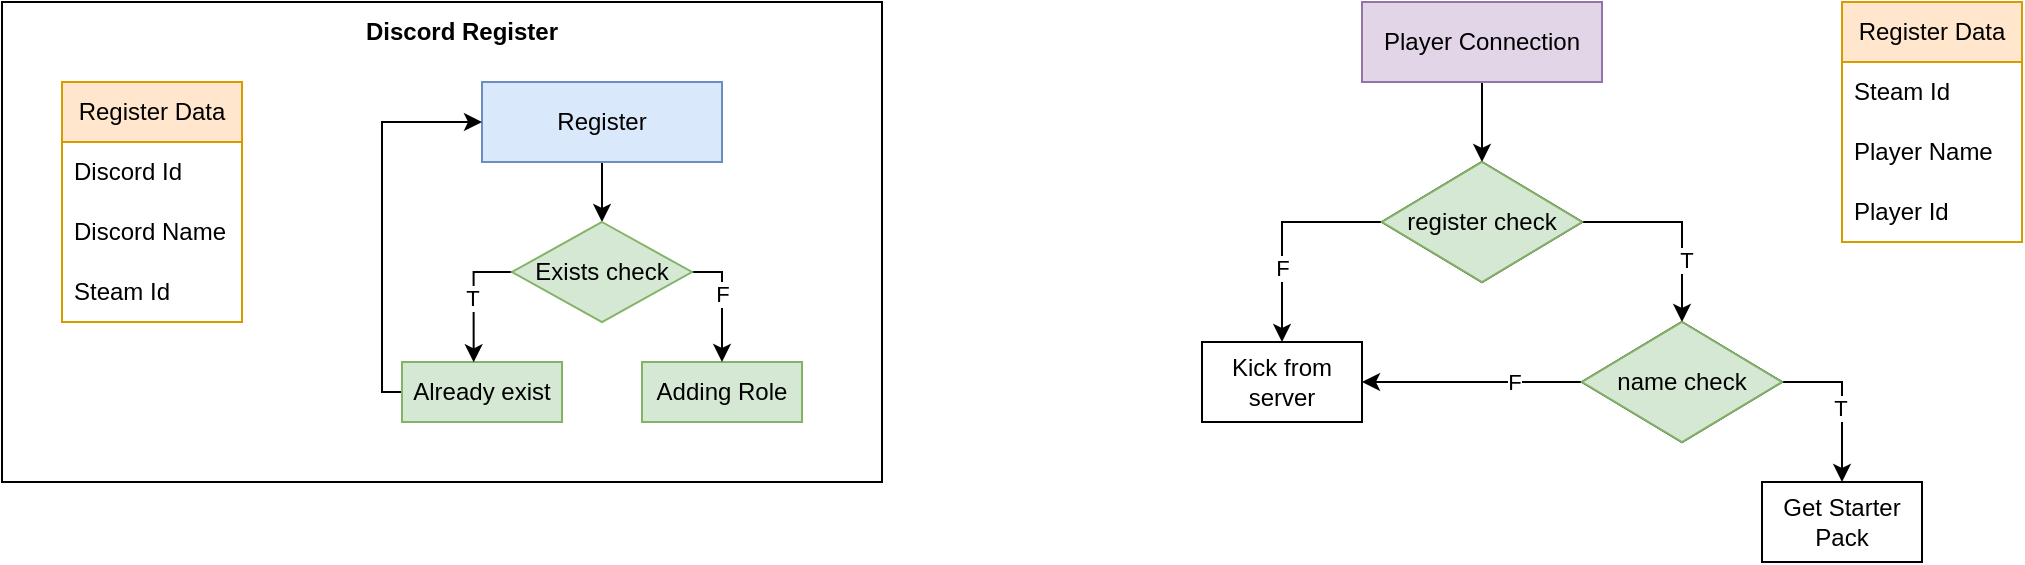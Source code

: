 <mxfile version="21.5.2" type="github">
  <diagram name="Page-1" id="mlCE6Rt0msktbBBOM9ru">
    <mxGraphModel dx="819" dy="453" grid="1" gridSize="10" guides="1" tooltips="1" connect="1" arrows="1" fold="1" page="1" pageScale="1" pageWidth="4000" pageHeight="4000" math="0" shadow="0">
      <root>
        <mxCell id="0" />
        <mxCell id="1" parent="0" />
        <mxCell id="4IYZVChcHkXUuiJdIHGn-1" value="" style="rounded=0;whiteSpace=wrap;html=1;" vertex="1" parent="1">
          <mxGeometry x="80" y="240" width="440" height="240" as="geometry" />
        </mxCell>
        <mxCell id="CM7IQyil9puvrMDNJilN-12" style="edgeStyle=orthogonalEdgeStyle;rounded=0;orthogonalLoop=1;jettySize=auto;html=1;entryX=0.5;entryY=0;entryDx=0;entryDy=0;" parent="1" source="CM7IQyil9puvrMDNJilN-1" target="CM7IQyil9puvrMDNJilN-11" edge="1">
          <mxGeometry relative="1" as="geometry" />
        </mxCell>
        <mxCell id="CM7IQyil9puvrMDNJilN-1" value="Register" style="rounded=0;whiteSpace=wrap;html=1;fillColor=#dae8fc;strokeColor=#6c8ebf;" parent="1" vertex="1">
          <mxGeometry x="320" y="280" width="120" height="40" as="geometry" />
        </mxCell>
        <mxCell id="CM7IQyil9puvrMDNJilN-2" value="Register Data" style="swimlane;fontStyle=0;childLayout=stackLayout;horizontal=1;startSize=30;horizontalStack=0;resizeParent=1;resizeParentMax=0;resizeLast=0;collapsible=1;marginBottom=0;whiteSpace=wrap;html=1;fillColor=#ffe6cc;strokeColor=#d79b00;" parent="1" vertex="1">
          <mxGeometry x="110" y="280" width="90" height="120" as="geometry" />
        </mxCell>
        <mxCell id="CM7IQyil9puvrMDNJilN-3" value="Discord Id" style="text;strokeColor=none;fillColor=none;align=left;verticalAlign=middle;spacingLeft=4;spacingRight=4;overflow=hidden;points=[[0,0.5],[1,0.5]];portConstraint=eastwest;rotatable=0;whiteSpace=wrap;html=1;" parent="CM7IQyil9puvrMDNJilN-2" vertex="1">
          <mxGeometry y="30" width="90" height="30" as="geometry" />
        </mxCell>
        <mxCell id="CM7IQyil9puvrMDNJilN-5" value="Discord Name" style="text;strokeColor=none;fillColor=none;align=left;verticalAlign=middle;spacingLeft=4;spacingRight=4;overflow=hidden;points=[[0,0.5],[1,0.5]];portConstraint=eastwest;rotatable=0;whiteSpace=wrap;html=1;" parent="CM7IQyil9puvrMDNJilN-2" vertex="1">
          <mxGeometry y="60" width="90" height="30" as="geometry" />
        </mxCell>
        <mxCell id="CM7IQyil9puvrMDNJilN-6" value="Steam Id" style="text;strokeColor=none;fillColor=none;align=left;verticalAlign=middle;spacingLeft=4;spacingRight=4;overflow=hidden;points=[[0,0.5],[1,0.5]];portConstraint=eastwest;rotatable=0;whiteSpace=wrap;html=1;" parent="CM7IQyil9puvrMDNJilN-2" vertex="1">
          <mxGeometry y="90" width="90" height="30" as="geometry" />
        </mxCell>
        <mxCell id="CM7IQyil9puvrMDNJilN-15" style="edgeStyle=orthogonalEdgeStyle;rounded=0;orthogonalLoop=1;jettySize=auto;html=1;entryX=0;entryY=0.5;entryDx=0;entryDy=0;" parent="1" source="CM7IQyil9puvrMDNJilN-7" target="CM7IQyil9puvrMDNJilN-1" edge="1">
          <mxGeometry relative="1" as="geometry">
            <Array as="points">
              <mxPoint x="270" y="435" />
              <mxPoint x="270" y="300" />
            </Array>
          </mxGeometry>
        </mxCell>
        <mxCell id="CM7IQyil9puvrMDNJilN-7" value="Already exist" style="rounded=0;whiteSpace=wrap;html=1;fillColor=#d5e8d4;strokeColor=#82b366;" parent="1" vertex="1">
          <mxGeometry x="280" y="420" width="80" height="30" as="geometry" />
        </mxCell>
        <mxCell id="CM7IQyil9puvrMDNJilN-10" value="Adding Role" style="rounded=0;whiteSpace=wrap;html=1;fillColor=#d5e8d4;strokeColor=#82b366;" parent="1" vertex="1">
          <mxGeometry x="400" y="420" width="80" height="30" as="geometry" />
        </mxCell>
        <mxCell id="CM7IQyil9puvrMDNJilN-13" style="edgeStyle=orthogonalEdgeStyle;rounded=0;orthogonalLoop=1;jettySize=auto;html=1;entryX=0.5;entryY=0;entryDx=0;entryDy=0;" parent="1" source="CM7IQyil9puvrMDNJilN-11" target="CM7IQyil9puvrMDNJilN-10" edge="1">
          <mxGeometry relative="1" as="geometry">
            <Array as="points">
              <mxPoint x="440" y="375" />
            </Array>
          </mxGeometry>
        </mxCell>
        <mxCell id="4IYZVChcHkXUuiJdIHGn-8" value="F" style="edgeLabel;html=1;align=center;verticalAlign=middle;resizable=0;points=[];" vertex="1" connectable="0" parent="CM7IQyil9puvrMDNJilN-13">
          <mxGeometry x="-0.29" y="1" relative="1" as="geometry">
            <mxPoint x="-1" y="4" as="offset" />
          </mxGeometry>
        </mxCell>
        <mxCell id="CM7IQyil9puvrMDNJilN-14" style="edgeStyle=orthogonalEdgeStyle;rounded=0;orthogonalLoop=1;jettySize=auto;html=1;entryX=0.448;entryY=0.005;entryDx=0;entryDy=0;entryPerimeter=0;" parent="1" source="CM7IQyil9puvrMDNJilN-11" target="CM7IQyil9puvrMDNJilN-7" edge="1">
          <mxGeometry relative="1" as="geometry">
            <Array as="points">
              <mxPoint x="316" y="375" />
            </Array>
          </mxGeometry>
        </mxCell>
        <mxCell id="4IYZVChcHkXUuiJdIHGn-9" value="T" style="edgeLabel;html=1;align=center;verticalAlign=middle;resizable=0;points=[];" vertex="1" connectable="0" parent="CM7IQyil9puvrMDNJilN-14">
          <mxGeometry x="-0.013" y="-1" relative="1" as="geometry">
            <mxPoint as="offset" />
          </mxGeometry>
        </mxCell>
        <mxCell id="CM7IQyil9puvrMDNJilN-11" value="Exists check" style="rhombus;whiteSpace=wrap;html=1;fillColor=#d5e8d4;strokeColor=#82b366;" parent="1" vertex="1">
          <mxGeometry x="335" y="350" width="90" height="50" as="geometry" />
        </mxCell>
        <mxCell id="4IYZVChcHkXUuiJdIHGn-2" value="&lt;b&gt;Discord Register&lt;/b&gt;" style="text;html=1;strokeColor=none;fillColor=none;align=center;verticalAlign=middle;whiteSpace=wrap;rounded=0;" vertex="1" parent="1">
          <mxGeometry x="260" y="240" width="100" height="30" as="geometry" />
        </mxCell>
        <mxCell id="4IYZVChcHkXUuiJdIHGn-14" style="edgeStyle=orthogonalEdgeStyle;rounded=0;orthogonalLoop=1;jettySize=auto;html=1;exitX=0.5;exitY=1;exitDx=0;exitDy=0;entryX=0.5;entryY=0;entryDx=0;entryDy=0;" edge="1" parent="1" source="4IYZVChcHkXUuiJdIHGn-3" target="4IYZVChcHkXUuiJdIHGn-4">
          <mxGeometry relative="1" as="geometry" />
        </mxCell>
        <mxCell id="4IYZVChcHkXUuiJdIHGn-3" value="Player Connection" style="rounded=0;whiteSpace=wrap;html=1;fillColor=#e1d5e7;strokeColor=#9673a6;" vertex="1" parent="1">
          <mxGeometry x="760" y="240" width="120" height="40" as="geometry" />
        </mxCell>
        <mxCell id="4IYZVChcHkXUuiJdIHGn-11" style="edgeStyle=orthogonalEdgeStyle;rounded=0;orthogonalLoop=1;jettySize=auto;html=1;exitX=0;exitY=0.5;exitDx=0;exitDy=0;entryX=0.5;entryY=0;entryDx=0;entryDy=0;" edge="1" parent="1" source="4IYZVChcHkXUuiJdIHGn-4" target="4IYZVChcHkXUuiJdIHGn-7">
          <mxGeometry relative="1" as="geometry" />
        </mxCell>
        <mxCell id="4IYZVChcHkXUuiJdIHGn-22" value="F" style="edgeLabel;html=1;align=center;verticalAlign=middle;resizable=0;points=[];" vertex="1" connectable="0" parent="4IYZVChcHkXUuiJdIHGn-11">
          <mxGeometry x="0.328" relative="1" as="geometry">
            <mxPoint as="offset" />
          </mxGeometry>
        </mxCell>
        <mxCell id="4IYZVChcHkXUuiJdIHGn-24" style="edgeStyle=orthogonalEdgeStyle;rounded=0;orthogonalLoop=1;jettySize=auto;html=1;exitX=1;exitY=0.5;exitDx=0;exitDy=0;entryX=0.5;entryY=0;entryDx=0;entryDy=0;" edge="1" parent="1" source="4IYZVChcHkXUuiJdIHGn-4" target="4IYZVChcHkXUuiJdIHGn-23">
          <mxGeometry relative="1" as="geometry" />
        </mxCell>
        <mxCell id="4IYZVChcHkXUuiJdIHGn-25" value="T" style="edgeLabel;html=1;align=center;verticalAlign=middle;resizable=0;points=[];" vertex="1" connectable="0" parent="4IYZVChcHkXUuiJdIHGn-24">
          <mxGeometry x="0.374" y="2" relative="1" as="geometry">
            <mxPoint as="offset" />
          </mxGeometry>
        </mxCell>
        <mxCell id="4IYZVChcHkXUuiJdIHGn-4" value="register check" style="rhombus;whiteSpace=wrap;html=1;" vertex="1" parent="1">
          <mxGeometry x="770" y="320" width="100" height="60" as="geometry" />
        </mxCell>
        <mxCell id="4IYZVChcHkXUuiJdIHGn-7" value="Kick from server" style="rounded=0;whiteSpace=wrap;html=1;" vertex="1" parent="1">
          <mxGeometry x="680" y="410" width="80" height="40" as="geometry" />
        </mxCell>
        <mxCell id="4IYZVChcHkXUuiJdIHGn-15" value="Register Data" style="swimlane;fontStyle=0;childLayout=stackLayout;horizontal=1;startSize=30;horizontalStack=0;resizeParent=1;resizeParentMax=0;resizeLast=0;collapsible=1;marginBottom=0;whiteSpace=wrap;html=1;fillColor=#ffe6cc;strokeColor=#d79b00;" vertex="1" parent="1">
          <mxGeometry x="1000" y="240" width="90" height="120" as="geometry" />
        </mxCell>
        <mxCell id="4IYZVChcHkXUuiJdIHGn-18" value="Steam Id" style="text;strokeColor=none;fillColor=none;align=left;verticalAlign=middle;spacingLeft=4;spacingRight=4;overflow=hidden;points=[[0,0.5],[1,0.5]];portConstraint=eastwest;rotatable=0;whiteSpace=wrap;html=1;" vertex="1" parent="4IYZVChcHkXUuiJdIHGn-15">
          <mxGeometry y="30" width="90" height="30" as="geometry" />
        </mxCell>
        <mxCell id="4IYZVChcHkXUuiJdIHGn-19" value="Player Name" style="text;strokeColor=none;fillColor=none;align=left;verticalAlign=middle;spacingLeft=4;spacingRight=4;overflow=hidden;points=[[0,0.5],[1,0.5]];portConstraint=eastwest;rotatable=0;whiteSpace=wrap;html=1;" vertex="1" parent="4IYZVChcHkXUuiJdIHGn-15">
          <mxGeometry y="60" width="90" height="30" as="geometry" />
        </mxCell>
        <mxCell id="4IYZVChcHkXUuiJdIHGn-20" value="Player Id" style="text;strokeColor=none;fillColor=none;align=left;verticalAlign=middle;spacingLeft=4;spacingRight=4;overflow=hidden;points=[[0,0.5],[1,0.5]];portConstraint=eastwest;rotatable=0;whiteSpace=wrap;html=1;" vertex="1" parent="4IYZVChcHkXUuiJdIHGn-15">
          <mxGeometry y="90" width="90" height="30" as="geometry" />
        </mxCell>
        <mxCell id="4IYZVChcHkXUuiJdIHGn-27" style="edgeStyle=orthogonalEdgeStyle;rounded=0;orthogonalLoop=1;jettySize=auto;html=1;exitX=1;exitY=0.5;exitDx=0;exitDy=0;entryX=0.5;entryY=0;entryDx=0;entryDy=0;" edge="1" parent="1" source="4IYZVChcHkXUuiJdIHGn-23" target="4IYZVChcHkXUuiJdIHGn-26">
          <mxGeometry relative="1" as="geometry" />
        </mxCell>
        <mxCell id="4IYZVChcHkXUuiJdIHGn-29" value="T" style="edgeLabel;html=1;align=center;verticalAlign=middle;resizable=0;points=[];" vertex="1" connectable="0" parent="4IYZVChcHkXUuiJdIHGn-27">
          <mxGeometry x="0.061" y="-1" relative="1" as="geometry">
            <mxPoint as="offset" />
          </mxGeometry>
        </mxCell>
        <mxCell id="4IYZVChcHkXUuiJdIHGn-28" style="edgeStyle=orthogonalEdgeStyle;rounded=0;orthogonalLoop=1;jettySize=auto;html=1;entryX=1;entryY=0.5;entryDx=0;entryDy=0;" edge="1" parent="1" source="4IYZVChcHkXUuiJdIHGn-23" target="4IYZVChcHkXUuiJdIHGn-7">
          <mxGeometry relative="1" as="geometry" />
        </mxCell>
        <mxCell id="4IYZVChcHkXUuiJdIHGn-30" value="F" style="edgeLabel;html=1;align=center;verticalAlign=middle;resizable=0;points=[];" vertex="1" connectable="0" parent="4IYZVChcHkXUuiJdIHGn-28">
          <mxGeometry x="-0.369" relative="1" as="geometry">
            <mxPoint as="offset" />
          </mxGeometry>
        </mxCell>
        <mxCell id="4IYZVChcHkXUuiJdIHGn-23" value="name check" style="rhombus;whiteSpace=wrap;html=1;" vertex="1" parent="1">
          <mxGeometry x="870" y="400" width="100" height="60" as="geometry" />
        </mxCell>
        <mxCell id="4IYZVChcHkXUuiJdIHGn-26" value="Get Starter Pack" style="rounded=0;whiteSpace=wrap;html=1;" vertex="1" parent="1">
          <mxGeometry x="960" y="480" width="80" height="40" as="geometry" />
        </mxCell>
        <mxCell id="4IYZVChcHkXUuiJdIHGn-31" value="register check" style="rhombus;whiteSpace=wrap;html=1;fillColor=#d5e8d4;strokeColor=#82b366;" vertex="1" parent="1">
          <mxGeometry x="770" y="320" width="100" height="60" as="geometry" />
        </mxCell>
        <mxCell id="4IYZVChcHkXUuiJdIHGn-32" value="name check" style="rhombus;whiteSpace=wrap;html=1;fillColor=#d5e8d4;strokeColor=#82b366;" vertex="1" parent="1">
          <mxGeometry x="870" y="400" width="100" height="60" as="geometry" />
        </mxCell>
      </root>
    </mxGraphModel>
  </diagram>
</mxfile>
